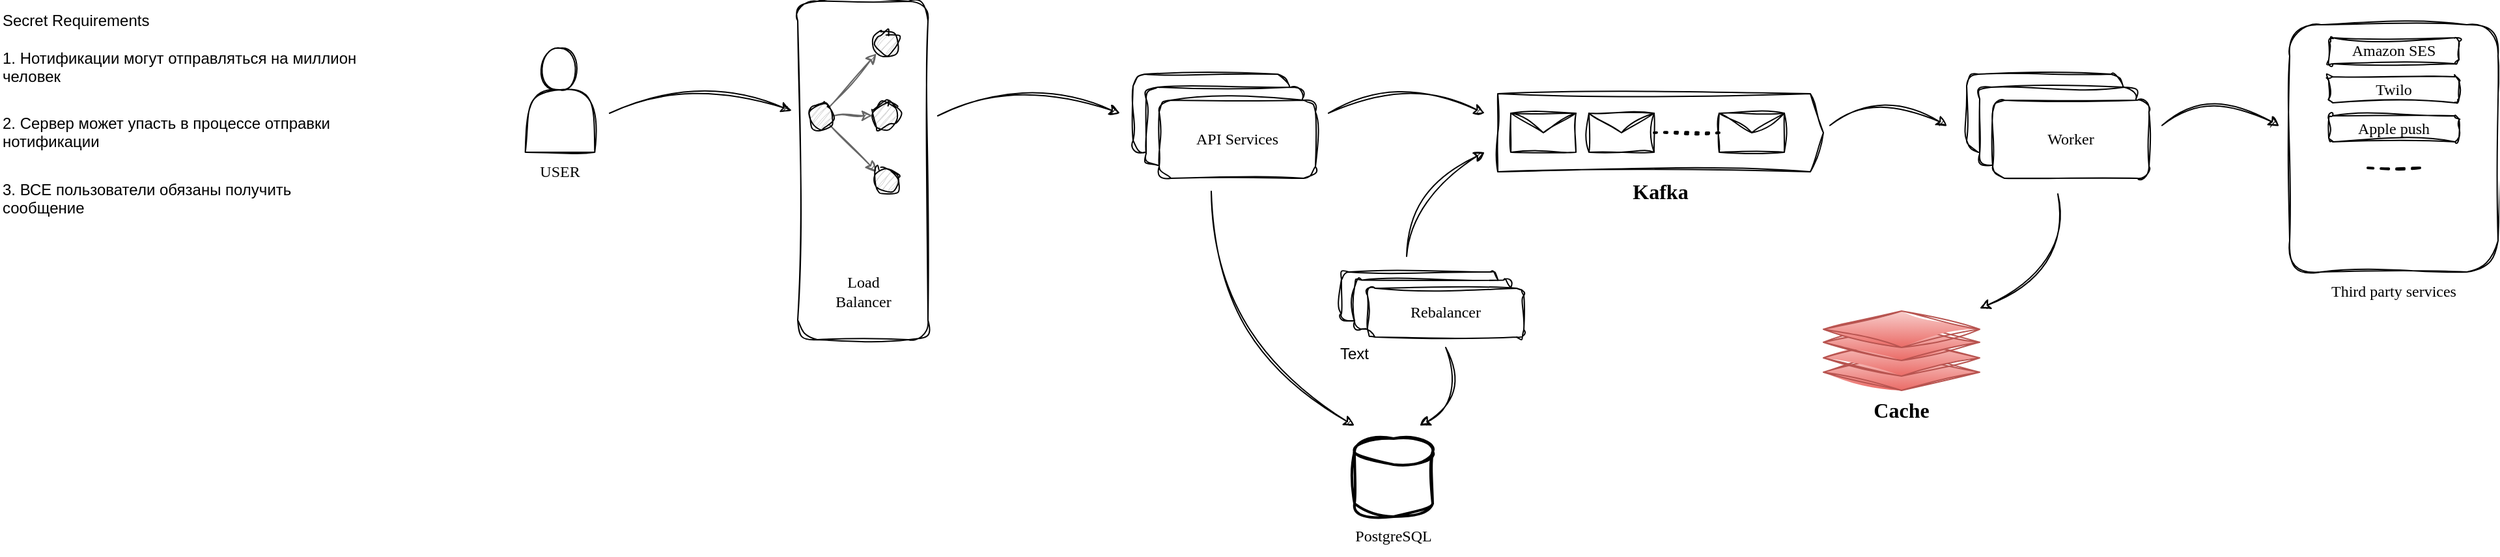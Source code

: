 <mxfile version="22.1.22" type="embed">
  <diagram name="Page-1" id="3PQ_4ur0X1hxQwYhurW_">
    <mxGraphModel dx="1551" dy="703" grid="1" gridSize="10" guides="1" tooltips="1" connect="1" arrows="1" fold="1" page="1" pageScale="1" pageWidth="827" pageHeight="1169" math="0" shadow="0">
      <root>
        <mxCell id="0" />
        <mxCell id="1" parent="0" />
        <mxCell id="-33F_JC6JZHggcXCFQ7N-1" value="" style="rhombus;whiteSpace=wrap;html=1;fillColor=#f8cecc;strokeColor=#b85450;gradientColor=#ea6b66;sketch=1;curveFitting=1;jiggle=2;" parent="1" vertex="1">
          <mxGeometry x="1710" y="725" width="120" height="28" as="geometry" />
        </mxCell>
        <mxCell id="-33F_JC6JZHggcXCFQ7N-2" value="" style="rhombus;whiteSpace=wrap;html=1;fillColor=#f8cecc;strokeColor=#b85450;gradientColor=#ea6b66;sketch=1;curveFitting=1;jiggle=2;" parent="1" vertex="1">
          <mxGeometry x="1710" y="714" width="120" height="28" as="geometry" />
        </mxCell>
        <mxCell id="-33F_JC6JZHggcXCFQ7N-3" value="" style="rounded=1;whiteSpace=wrap;html=1;sketch=1;curveFitting=1;jiggle=2;" parent="1" vertex="1">
          <mxGeometry x="922.5" y="454" width="100" height="260" as="geometry" />
        </mxCell>
        <mxCell id="-33F_JC6JZHggcXCFQ7N-4" value="1.&amp;nbsp;&lt;span style=&quot;background-color: initial;&quot;&gt;Нотификации могут отправляться на миллион человек&lt;/span&gt;" style="text;html=1;align=left;verticalAlign=top;whiteSpace=wrap;rounded=1;sketch=1;curveFitting=1;jiggle=2;" parent="1" vertex="1">
          <mxGeometry x="310" y="484" width="280" height="50" as="geometry" />
        </mxCell>
        <mxCell id="-33F_JC6JZHggcXCFQ7N-5" value="2.&amp;nbsp;&lt;span style=&quot;background-color: initial;&quot;&gt;Сервер может упасть в процессе отправки нотификации&lt;/span&gt;" style="text;html=1;align=left;verticalAlign=top;whiteSpace=wrap;rounded=1;sketch=1;curveFitting=1;jiggle=2;" parent="1" vertex="1">
          <mxGeometry x="310" y="534" width="280" height="50" as="geometry" />
        </mxCell>
        <mxCell id="-33F_JC6JZHggcXCFQ7N-6" value="3.&amp;nbsp;&lt;span style=&quot;background-color: initial;&quot;&gt;ВСЕ пользователи обязаны получить сообщение&lt;/span&gt;" style="text;html=1;align=left;verticalAlign=top;whiteSpace=wrap;rounded=1;sketch=1;curveFitting=1;jiggle=2;" parent="1" vertex="1">
          <mxGeometry x="310" y="585" width="280" height="40" as="geometry" />
        </mxCell>
        <mxCell id="-33F_JC6JZHggcXCFQ7N-7" value="Secret Requirements" style="text;html=1;align=left;verticalAlign=middle;whiteSpace=wrap;rounded=1;sketch=1;curveFitting=1;jiggle=2;" parent="1" vertex="1">
          <mxGeometry x="310" y="454" width="140" height="30" as="geometry" />
        </mxCell>
        <mxCell id="-33F_JC6JZHggcXCFQ7N-8" value="" style="group;rounded=1;sketch=1;curveFitting=1;jiggle=2;" parent="1" vertex="1" connectable="0">
          <mxGeometry x="930" y="477" width="85" height="215" as="geometry" />
        </mxCell>
        <mxCell id="-33F_JC6JZHggcXCFQ7N-9" style="rounded=1;orthogonalLoop=1;jettySize=auto;html=1;exitX=1;exitY=0;exitDx=0;exitDy=0;entryX=0;entryY=1;entryDx=0;entryDy=0;strokeColor=#666666;sketch=1;curveFitting=1;jiggle=2;" parent="-33F_JC6JZHggcXCFQ7N-8" source="-33F_JC6JZHggcXCFQ7N-12" target="-33F_JC6JZHggcXCFQ7N-13" edge="1">
          <mxGeometry relative="1" as="geometry" />
        </mxCell>
        <mxCell id="-33F_JC6JZHggcXCFQ7N-10" style="edgeStyle=orthogonalEdgeStyle;rounded=1;orthogonalLoop=1;jettySize=auto;html=1;exitX=1;exitY=0.5;exitDx=0;exitDy=0;entryX=0;entryY=0.5;entryDx=0;entryDy=0;strokeColor=#666666;sketch=1;curveFitting=1;jiggle=2;" parent="-33F_JC6JZHggcXCFQ7N-8" source="-33F_JC6JZHggcXCFQ7N-12" target="-33F_JC6JZHggcXCFQ7N-14" edge="1">
          <mxGeometry relative="1" as="geometry" />
        </mxCell>
        <mxCell id="-33F_JC6JZHggcXCFQ7N-11" style="rounded=1;orthogonalLoop=1;jettySize=auto;html=1;exitX=1;exitY=1;exitDx=0;exitDy=0;entryX=0;entryY=0;entryDx=0;entryDy=0;strokeColor=#666666;sketch=1;curveFitting=1;jiggle=2;" parent="-33F_JC6JZHggcXCFQ7N-8" source="-33F_JC6JZHggcXCFQ7N-12" target="-33F_JC6JZHggcXCFQ7N-15" edge="1">
          <mxGeometry relative="1" as="geometry" />
        </mxCell>
        <mxCell id="-33F_JC6JZHggcXCFQ7N-12" value="" style="ellipse;whiteSpace=wrap;html=1;aspect=fixed;fillColor=#CCCCCC;rounded=1;sketch=1;curveFitting=1;jiggle=2;" parent="-33F_JC6JZHggcXCFQ7N-8" vertex="1">
          <mxGeometry y="55" width="20" height="20" as="geometry" />
        </mxCell>
        <mxCell id="-33F_JC6JZHggcXCFQ7N-13" value="" style="ellipse;whiteSpace=wrap;html=1;aspect=fixed;fillColor=#CCCCCC;rounded=1;sketch=1;curveFitting=1;jiggle=2;" parent="-33F_JC6JZHggcXCFQ7N-8" vertex="1">
          <mxGeometry x="50" width="20" height="20" as="geometry" />
        </mxCell>
        <mxCell id="-33F_JC6JZHggcXCFQ7N-14" value="" style="ellipse;whiteSpace=wrap;html=1;aspect=fixed;fillColor=#CCCCCC;rounded=1;sketch=1;curveFitting=1;jiggle=2;" parent="-33F_JC6JZHggcXCFQ7N-8" vertex="1">
          <mxGeometry x="50" y="55" width="20" height="20" as="geometry" />
        </mxCell>
        <mxCell id="-33F_JC6JZHggcXCFQ7N-15" value="" style="ellipse;whiteSpace=wrap;html=1;aspect=fixed;fillColor=#CCCCCC;rounded=1;sketch=1;curveFitting=1;jiggle=2;" parent="-33F_JC6JZHggcXCFQ7N-8" vertex="1">
          <mxGeometry x="50" y="105" width="20" height="20" as="geometry" />
        </mxCell>
        <mxCell id="-33F_JC6JZHggcXCFQ7N-16" value="&lt;font face=&quot;Comic Sans MS&quot;&gt;Load Balancer&lt;/font&gt;" style="text;html=1;align=center;verticalAlign=middle;whiteSpace=wrap;rounded=1;sketch=1;curveFitting=1;jiggle=2;" parent="1" vertex="1">
          <mxGeometry x="942.5" y="662" width="60" height="30" as="geometry" />
        </mxCell>
        <mxCell id="-33F_JC6JZHggcXCFQ7N-17" value="" style="group;fontFamily=Comic Sans MS;rounded=1;sketch=1;curveFitting=1;jiggle=2;" parent="1" vertex="1" connectable="0">
          <mxGeometry x="1180" y="510" width="140" height="80" as="geometry" />
        </mxCell>
        <mxCell id="-33F_JC6JZHggcXCFQ7N-18" value="" style="rounded=1;whiteSpace=wrap;html=1;sketch=1;curveFitting=1;jiggle=2;" parent="-33F_JC6JZHggcXCFQ7N-17" vertex="1">
          <mxGeometry width="120" height="60" as="geometry" />
        </mxCell>
        <mxCell id="-33F_JC6JZHggcXCFQ7N-19" value="" style="rounded=1;whiteSpace=wrap;html=1;sketch=1;curveFitting=1;jiggle=2;" parent="-33F_JC6JZHggcXCFQ7N-17" vertex="1">
          <mxGeometry x="10" y="10" width="120" height="60" as="geometry" />
        </mxCell>
        <mxCell id="-33F_JC6JZHggcXCFQ7N-20" value="&lt;font face=&quot;Comic Sans MS&quot;&gt;API Services&lt;/font&gt;" style="rounded=1;whiteSpace=wrap;html=1;sketch=1;curveFitting=1;jiggle=2;" parent="-33F_JC6JZHggcXCFQ7N-17" vertex="1">
          <mxGeometry x="20" y="20" width="120" height="60" as="geometry" />
        </mxCell>
        <mxCell id="-33F_JC6JZHggcXCFQ7N-21" value="&lt;font style=&quot;font-size: 16px;&quot;&gt;Kafka&lt;/font&gt;" style="text;html=1;align=center;verticalAlign=middle;whiteSpace=wrap;rounded=1;fontFamily=Comic Sans MS;fontStyle=1;fontSize=16;sketch=1;curveFitting=1;jiggle=2;" parent="1" vertex="1">
          <mxGeometry x="1530" y="585" width="110" height="30" as="geometry" />
        </mxCell>
        <mxCell id="-33F_JC6JZHggcXCFQ7N-22" value="" style="group;sketch=1;curveFitting=1;jiggle=2;" parent="1" vertex="1" connectable="0">
          <mxGeometry x="1460" y="525" width="250" height="60" as="geometry" />
        </mxCell>
        <mxCell id="-33F_JC6JZHggcXCFQ7N-23" value="" style="html=1;shadow=0;dashed=0;align=center;verticalAlign=middle;shape=mxgraph.arrows2.arrow;dy=0;dx=10;notch=0;rounded=1;sketch=1;curveFitting=1;jiggle=2;" parent="-33F_JC6JZHggcXCFQ7N-22" vertex="1">
          <mxGeometry width="250" height="60" as="geometry" />
        </mxCell>
        <mxCell id="-33F_JC6JZHggcXCFQ7N-24" value="" style="shape=message;html=1;html=1;outlineConnect=0;labelPosition=center;verticalLabelPosition=bottom;align=center;verticalAlign=top;rounded=1;sketch=1;curveFitting=1;jiggle=2;" parent="-33F_JC6JZHggcXCFQ7N-22" vertex="1">
          <mxGeometry x="10" y="15" width="50" height="30" as="geometry" />
        </mxCell>
        <mxCell id="-33F_JC6JZHggcXCFQ7N-25" value="" style="shape=message;html=1;html=1;outlineConnect=0;labelPosition=center;verticalLabelPosition=bottom;align=center;verticalAlign=top;rounded=1;sketch=1;curveFitting=1;jiggle=2;" parent="-33F_JC6JZHggcXCFQ7N-22" vertex="1">
          <mxGeometry x="70" y="15" width="50" height="30" as="geometry" />
        </mxCell>
        <mxCell id="-33F_JC6JZHggcXCFQ7N-26" value="" style="shape=message;html=1;html=1;outlineConnect=0;labelPosition=center;verticalLabelPosition=bottom;align=center;verticalAlign=top;rounded=1;sketch=1;curveFitting=1;jiggle=2;" parent="-33F_JC6JZHggcXCFQ7N-22" vertex="1">
          <mxGeometry x="170" y="15" width="50" height="30" as="geometry" />
        </mxCell>
        <mxCell id="-33F_JC6JZHggcXCFQ7N-27" value="" style="endArrow=none;dashed=1;html=1;dashPattern=1 3;strokeWidth=2;rounded=1;exitX=1;exitY=0.5;exitDx=0;exitDy=0;entryX=0;entryY=0.5;entryDx=0;entryDy=0;sketch=1;curveFitting=1;jiggle=2;" parent="-33F_JC6JZHggcXCFQ7N-22" source="-33F_JC6JZHggcXCFQ7N-25" target="-33F_JC6JZHggcXCFQ7N-26" edge="1">
          <mxGeometry width="50" height="50" relative="1" as="geometry">
            <mxPoint x="-20" y="180" as="sourcePoint" />
            <mxPoint x="30" y="130" as="targetPoint" />
          </mxGeometry>
        </mxCell>
        <mxCell id="-33F_JC6JZHggcXCFQ7N-28" value="" style="group;fontFamily=Comic Sans MS;rounded=1;sketch=1;curveFitting=1;jiggle=2;" parent="1" vertex="1" connectable="0">
          <mxGeometry x="1340" y="662" width="140" height="50" as="geometry" />
        </mxCell>
        <mxCell id="-33F_JC6JZHggcXCFQ7N-29" value="" style="rounded=1;whiteSpace=wrap;html=1;sketch=1;curveFitting=1;jiggle=2;" parent="-33F_JC6JZHggcXCFQ7N-28" vertex="1">
          <mxGeometry width="120" height="37.5" as="geometry" />
        </mxCell>
        <mxCell id="-33F_JC6JZHggcXCFQ7N-30" value="" style="rounded=1;whiteSpace=wrap;html=1;sketch=1;curveFitting=1;jiggle=2;" parent="-33F_JC6JZHggcXCFQ7N-28" vertex="1">
          <mxGeometry x="10" y="6.25" width="120" height="37.5" as="geometry" />
        </mxCell>
        <mxCell id="-33F_JC6JZHggcXCFQ7N-31" value="&lt;font face=&quot;Comic Sans MS&quot;&gt;Rebalancer&lt;/font&gt;" style="rounded=1;whiteSpace=wrap;html=1;sketch=1;curveFitting=1;jiggle=2;" parent="-33F_JC6JZHggcXCFQ7N-28" vertex="1">
          <mxGeometry x="20" y="12.5" width="120" height="37.5" as="geometry" />
        </mxCell>
        <mxCell id="-33F_JC6JZHggcXCFQ7N-32" value="" style="group;fontFamily=Comic Sans MS;rounded=1;sketch=1;curveFitting=1;jiggle=2;" parent="1" vertex="1" connectable="0">
          <mxGeometry x="1820" y="510" width="140" height="80" as="geometry" />
        </mxCell>
        <mxCell id="-33F_JC6JZHggcXCFQ7N-33" value="" style="rounded=1;whiteSpace=wrap;html=1;sketch=1;curveFitting=1;jiggle=2;" parent="-33F_JC6JZHggcXCFQ7N-32" vertex="1">
          <mxGeometry width="120" height="60" as="geometry" />
        </mxCell>
        <mxCell id="-33F_JC6JZHggcXCFQ7N-34" value="" style="rounded=1;whiteSpace=wrap;html=1;sketch=1;curveFitting=1;jiggle=2;" parent="-33F_JC6JZHggcXCFQ7N-32" vertex="1">
          <mxGeometry x="10" y="10" width="120" height="60" as="geometry" />
        </mxCell>
        <mxCell id="-33F_JC6JZHggcXCFQ7N-35" value="&lt;font face=&quot;Comic Sans MS&quot;&gt;Worker&lt;/font&gt;" style="rounded=1;whiteSpace=wrap;html=1;sketch=1;curveFitting=1;jiggle=2;" parent="-33F_JC6JZHggcXCFQ7N-32" vertex="1">
          <mxGeometry x="20" y="20" width="120" height="60" as="geometry" />
        </mxCell>
        <mxCell id="-33F_JC6JZHggcXCFQ7N-36" value="" style="group;sketch=1;curveFitting=1;jiggle=2;" parent="1" vertex="1" connectable="0">
          <mxGeometry x="1350" y="790" width="60" height="90" as="geometry" />
        </mxCell>
        <mxCell id="-33F_JC6JZHggcXCFQ7N-37" value="" style="strokeWidth=2;html=1;shape=mxgraph.flowchart.database;whiteSpace=wrap;rounded=1;sketch=1;curveFitting=1;jiggle=2;" parent="-33F_JC6JZHggcXCFQ7N-36" vertex="1">
          <mxGeometry width="60" height="60" as="geometry" />
        </mxCell>
        <mxCell id="-33F_JC6JZHggcXCFQ7N-38" value="PostgreSQL" style="text;html=1;align=center;verticalAlign=middle;whiteSpace=wrap;rounded=1;fontFamily=Comic Sans MS;sketch=1;curveFitting=1;jiggle=2;" parent="-33F_JC6JZHggcXCFQ7N-36" vertex="1">
          <mxGeometry y="60" width="60" height="30" as="geometry" />
        </mxCell>
        <mxCell id="-33F_JC6JZHggcXCFQ7N-39" value="" style="endArrow=classic;html=1;rounded=0;curved=1;sketch=1;curveFitting=1;jiggle=2;" parent="1" edge="1">
          <mxGeometry width="50" height="50" relative="1" as="geometry">
            <mxPoint x="1390" y="650" as="sourcePoint" />
            <mxPoint x="1450" y="570" as="targetPoint" />
            <Array as="points">
              <mxPoint x="1390" y="600" />
            </Array>
          </mxGeometry>
        </mxCell>
        <mxCell id="-33F_JC6JZHggcXCFQ7N-40" value="" style="endArrow=classic;html=1;rounded=0;curved=1;sketch=1;curveFitting=1;jiggle=2;" parent="1" edge="1">
          <mxGeometry width="50" height="50" relative="1" as="geometry">
            <mxPoint x="1420" y="720" as="sourcePoint" />
            <mxPoint x="1400" y="780" as="targetPoint" />
            <Array as="points">
              <mxPoint x="1440" y="760" />
            </Array>
          </mxGeometry>
        </mxCell>
        <mxCell id="-33F_JC6JZHggcXCFQ7N-41" value="" style="endArrow=classic;html=1;rounded=0;curved=1;sketch=1;curveFitting=1;jiggle=2;" parent="1" edge="1">
          <mxGeometry width="50" height="50" relative="1" as="geometry">
            <mxPoint x="1240" y="600" as="sourcePoint" />
            <mxPoint x="1350" y="780" as="targetPoint" />
            <Array as="points">
              <mxPoint x="1240" y="720" />
            </Array>
          </mxGeometry>
        </mxCell>
        <mxCell id="-33F_JC6JZHggcXCFQ7N-42" value="" style="rhombus;whiteSpace=wrap;html=1;fillColor=#f8cecc;strokeColor=#b85450;gradientColor=#ea6b66;sketch=1;curveFitting=1;jiggle=2;" parent="1" vertex="1">
          <mxGeometry x="1710" y="702" width="120" height="28" as="geometry" />
        </mxCell>
        <mxCell id="-33F_JC6JZHggcXCFQ7N-43" value="" style="rhombus;whiteSpace=wrap;html=1;fillColor=#f8cecc;strokeColor=#b85450;gradientColor=#ea6b66;sketch=1;curveFitting=1;jiggle=2;" parent="1" vertex="1">
          <mxGeometry x="1710" y="692" width="120" height="28" as="geometry" />
        </mxCell>
        <mxCell id="-33F_JC6JZHggcXCFQ7N-44" value="&lt;font style=&quot;font-size: 16px;&quot;&gt;Cache&lt;/font&gt;" style="text;html=1;align=center;verticalAlign=middle;whiteSpace=wrap;rounded=1;fontFamily=Comic Sans MS;fontStyle=1;fontSize=16;sketch=1;curveFitting=1;jiggle=2;" parent="1" vertex="1">
          <mxGeometry x="1715" y="753" width="110" height="30" as="geometry" />
        </mxCell>
        <mxCell id="-33F_JC6JZHggcXCFQ7N-45" value="" style="endArrow=classic;html=1;rounded=0;curved=1;sketch=1;curveFitting=1;jiggle=2;" parent="1" edge="1">
          <mxGeometry width="50" height="50" relative="1" as="geometry">
            <mxPoint x="1890" y="602" as="sourcePoint" />
            <mxPoint x="1830" y="690" as="targetPoint" />
            <Array as="points">
              <mxPoint x="1900" y="660" />
            </Array>
          </mxGeometry>
        </mxCell>
        <mxCell id="-33F_JC6JZHggcXCFQ7N-46" value="" style="rounded=1;whiteSpace=wrap;html=1;sketch=1;curveFitting=1;jiggle=2;" parent="1" vertex="1">
          <mxGeometry x="2068" y="472" width="160" height="190" as="geometry" />
        </mxCell>
        <mxCell id="-33F_JC6JZHggcXCFQ7N-47" value="Third party services" style="text;html=1;align=center;verticalAlign=middle;whiteSpace=wrap;rounded=1;fontFamily=Comic Sans MS;sketch=1;curveFitting=1;jiggle=2;" parent="1" vertex="1">
          <mxGeometry x="2088" y="662" width="120" height="30" as="geometry" />
        </mxCell>
        <mxCell id="-33F_JC6JZHggcXCFQ7N-48" value="Amazon SES" style="rounded=1;whiteSpace=wrap;html=1;fontFamily=Comic Sans MS;sketch=1;curveFitting=1;jiggle=2;" parent="1" vertex="1">
          <mxGeometry x="2098" y="482" width="100" height="20" as="geometry" />
        </mxCell>
        <mxCell id="-33F_JC6JZHggcXCFQ7N-49" value="Twilo" style="rounded=1;whiteSpace=wrap;html=1;fontFamily=Comic Sans MS;sketch=1;curveFitting=1;jiggle=2;" parent="1" vertex="1">
          <mxGeometry x="2098" y="512" width="100" height="20" as="geometry" />
        </mxCell>
        <mxCell id="-33F_JC6JZHggcXCFQ7N-50" value="Apple push" style="rounded=1;whiteSpace=wrap;html=1;fontFamily=Comic Sans MS;sketch=1;curveFitting=1;jiggle=2;" parent="1" vertex="1">
          <mxGeometry x="2098" y="542" width="100" height="20" as="geometry" />
        </mxCell>
        <mxCell id="-33F_JC6JZHggcXCFQ7N-51" value="" style="endArrow=none;dashed=1;html=1;rounded=1;fontSize=11;spacing=2;spacingTop=0;strokeWidth=2;sketch=1;curveFitting=1;jiggle=2;" parent="1" edge="1">
          <mxGeometry width="50" height="50" relative="1" as="geometry">
            <mxPoint x="2168" y="582" as="sourcePoint" />
            <mxPoint x="2128.001" y="582" as="targetPoint" />
          </mxGeometry>
        </mxCell>
        <mxCell id="-33F_JC6JZHggcXCFQ7N-52" value="" style="endArrow=classic;html=1;rounded=0;curved=1;sketch=1;curveFitting=1;jiggle=2;" parent="1" edge="1">
          <mxGeometry width="50" height="50" relative="1" as="geometry">
            <mxPoint x="1970" y="549.41" as="sourcePoint" />
            <mxPoint x="2060" y="549.89" as="targetPoint" />
            <Array as="points">
              <mxPoint x="2010" y="520" />
            </Array>
          </mxGeometry>
        </mxCell>
        <mxCell id="-33F_JC6JZHggcXCFQ7N-53" value="" style="endArrow=classic;html=1;rounded=0;curved=1;sketch=1;curveFitting=1;jiggle=2;" parent="1" edge="1">
          <mxGeometry width="50" height="50" relative="1" as="geometry">
            <mxPoint x="1715" y="549.41" as="sourcePoint" />
            <mxPoint x="1805" y="549.89" as="targetPoint" />
            <Array as="points">
              <mxPoint x="1755" y="520" />
            </Array>
          </mxGeometry>
        </mxCell>
        <mxCell id="-33F_JC6JZHggcXCFQ7N-54" value="" style="endArrow=classic;html=1;rounded=0;curved=1;sketch=1;curveFitting=1;jiggle=2;" parent="1" edge="1">
          <mxGeometry width="50" height="50" relative="1" as="geometry">
            <mxPoint x="1330" y="539.94" as="sourcePoint" />
            <mxPoint x="1450" y="540" as="targetPoint" />
            <Array as="points">
              <mxPoint x="1380" y="510" />
            </Array>
          </mxGeometry>
        </mxCell>
        <mxCell id="-33F_JC6JZHggcXCFQ7N-55" value="" style="endArrow=classic;html=1;rounded=0;curved=1;sketch=1;curveFitting=1;jiggle=2;" parent="1" edge="1">
          <mxGeometry width="50" height="50" relative="1" as="geometry">
            <mxPoint x="1030" y="542" as="sourcePoint" />
            <mxPoint x="1170" y="540" as="targetPoint" />
            <Array as="points">
              <mxPoint x="1090" y="512" />
            </Array>
          </mxGeometry>
        </mxCell>
        <mxCell id="-33F_JC6JZHggcXCFQ7N-56" value="" style="endArrow=classic;html=1;rounded=0;curved=1;sketch=1;curveFitting=1;jiggle=2;" parent="1" edge="1">
          <mxGeometry width="50" height="50" relative="1" as="geometry">
            <mxPoint x="778" y="540" as="sourcePoint" />
            <mxPoint x="918" y="538" as="targetPoint" />
            <Array as="points">
              <mxPoint x="838" y="510" />
            </Array>
          </mxGeometry>
        </mxCell>
        <mxCell id="-33F_JC6JZHggcXCFQ7N-57" value="" style="group" parent="1" vertex="1" connectable="0">
          <mxGeometry x="710" y="490" width="60" height="110" as="geometry" />
        </mxCell>
        <mxCell id="-33F_JC6JZHggcXCFQ7N-58" value="" style="shape=actor;whiteSpace=wrap;html=1;sketch=1;hachureGap=4;jiggle=2;curveFitting=1;fontFamily=Architects Daughter;fontSource=https%3A%2F%2Ffonts.googleapis.com%2Fcss%3Ffamily%3DArchitects%2BDaughter;" parent="-33F_JC6JZHggcXCFQ7N-57" vertex="1">
          <mxGeometry x="3.33" width="53.33" height="80" as="geometry" />
        </mxCell>
        <mxCell id="-33F_JC6JZHggcXCFQ7N-59" value="USER" style="text;html=1;align=center;verticalAlign=middle;whiteSpace=wrap;rounded=1;fontFamily=Comic Sans MS;sketch=1;curveFitting=1;jiggle=2;" parent="-33F_JC6JZHggcXCFQ7N-57" vertex="1">
          <mxGeometry y="80" width="60" height="30" as="geometry" />
        </mxCell>
        <mxCell id="7" value="Text" style="text;strokeColor=none;align=center;fillColor=none;html=1;verticalAlign=middle;whiteSpace=wrap;rounded=0;" vertex="1" parent="1">
          <mxGeometry x="1320" y="710" width="60" height="30" as="geometry" />
        </mxCell>
      </root>
    </mxGraphModel>
  </diagram>
</mxfile>
